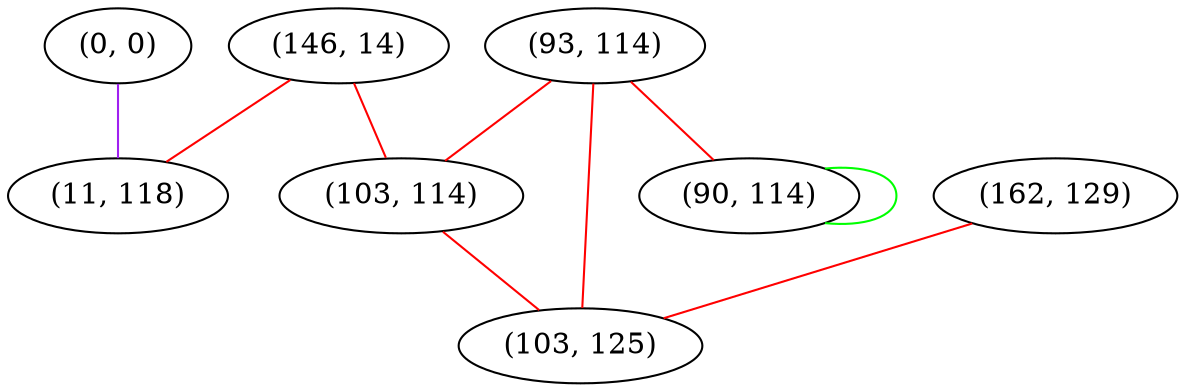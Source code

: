 graph "" {
"(0, 0)";
"(93, 114)";
"(162, 129)";
"(146, 14)";
"(103, 114)";
"(11, 118)";
"(103, 125)";
"(90, 114)";
"(0, 0)" -- "(11, 118)"  [color=purple, key=0, weight=4];
"(93, 114)" -- "(103, 125)"  [color=red, key=0, weight=1];
"(93, 114)" -- "(103, 114)"  [color=red, key=0, weight=1];
"(93, 114)" -- "(90, 114)"  [color=red, key=0, weight=1];
"(162, 129)" -- "(103, 125)"  [color=red, key=0, weight=1];
"(146, 14)" -- "(103, 114)"  [color=red, key=0, weight=1];
"(146, 14)" -- "(11, 118)"  [color=red, key=0, weight=1];
"(103, 114)" -- "(103, 125)"  [color=red, key=0, weight=1];
"(90, 114)" -- "(90, 114)"  [color=green, key=0, weight=2];
}
